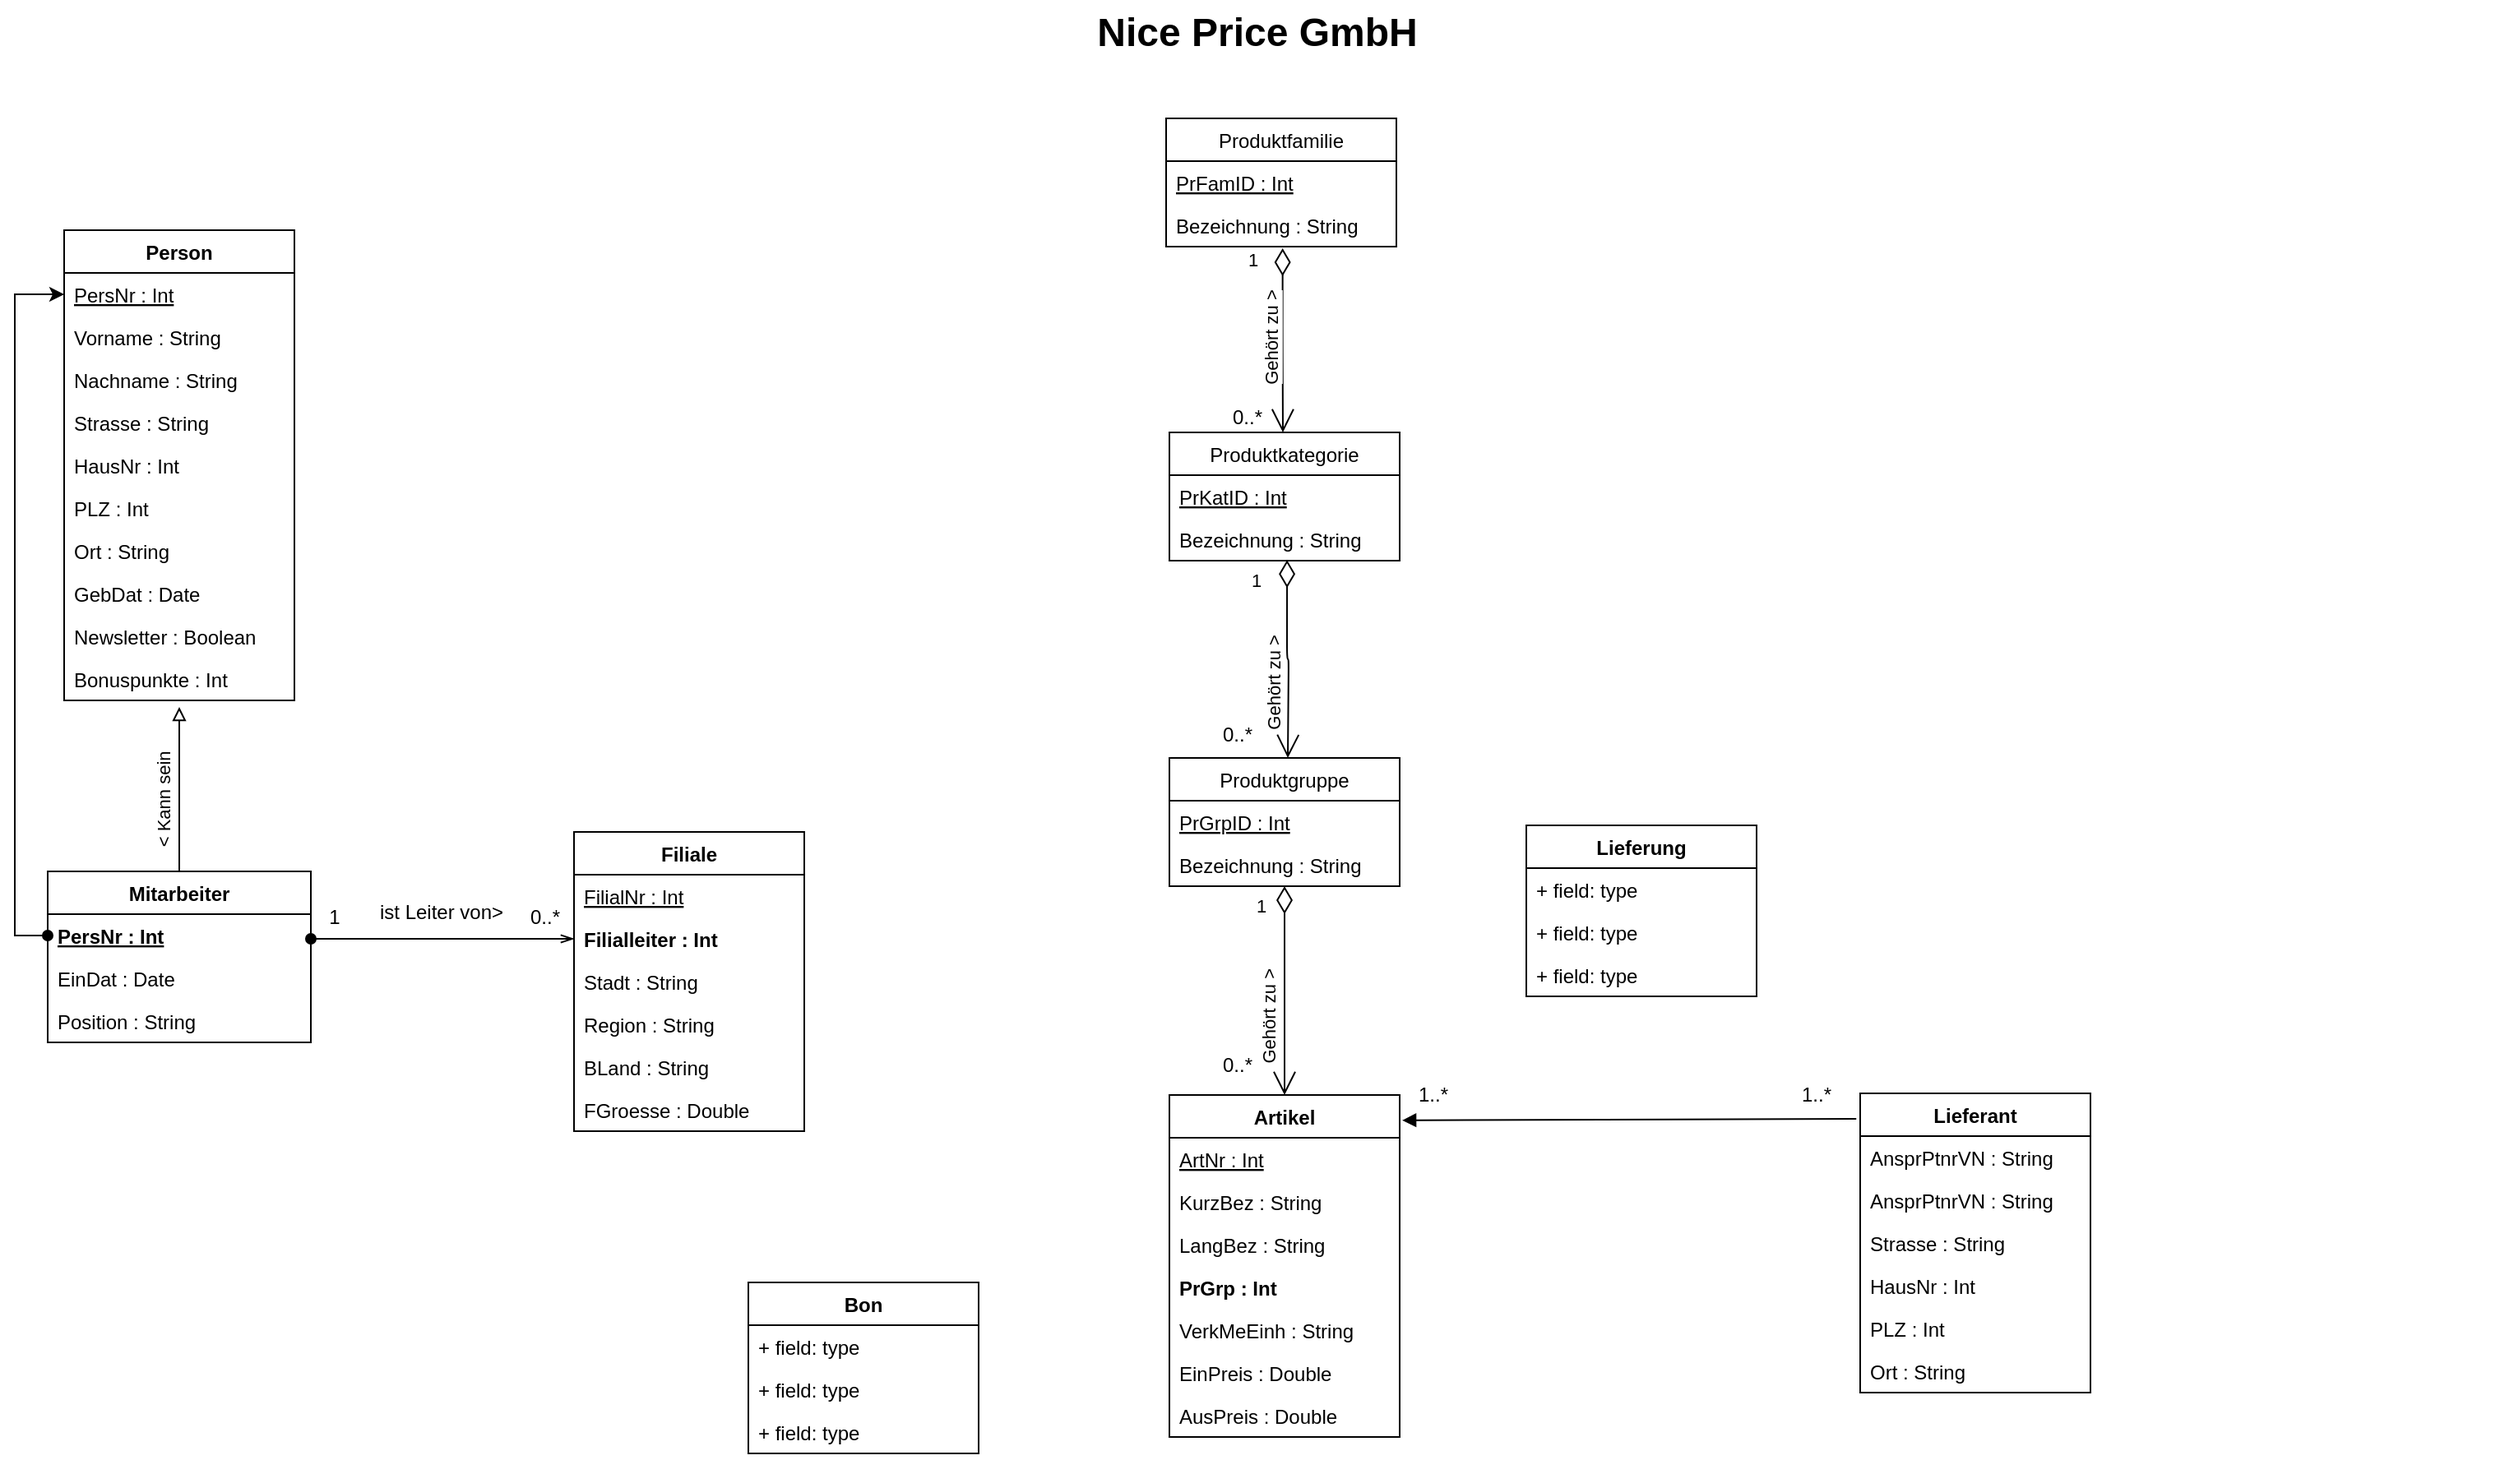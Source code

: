 <mxfile version="14.2.2" type="github">
  <diagram name="Page-1" id="929967ad-93f9-6ef4-fab6-5d389245f69c">
    <mxGraphModel dx="1038" dy="644" grid="0" gridSize="10" guides="1" tooltips="1" connect="1" arrows="1" fold="1" page="1" pageScale="1.5" pageWidth="1169" pageHeight="826" background="none" math="0" shadow="0">
      <root>
        <mxCell id="0" style=";html=1;" />
        <mxCell id="1" style=";html=1;" parent="0" />
        <mxCell id="1672d66443f91eb5-23" value="Nice Price GmbH" style="text;strokeColor=none;fillColor=none;html=1;fontSize=24;fontStyle=1;verticalAlign=middle;align=center;" parent="1" vertex="1">
          <mxGeometry x="120" y="40" width="1510" height="40" as="geometry" />
        </mxCell>
        <mxCell id="8arygwyD2eR_vRSd_eBa-1" value="Person" style="swimlane;fontStyle=1;childLayout=stackLayout;horizontal=1;startSize=26;fillColor=none;horizontalStack=0;resizeParent=1;resizeParentMax=0;resizeLast=0;collapsible=1;marginBottom=0;" parent="1" vertex="1">
          <mxGeometry x="150" y="180" width="140" height="286" as="geometry" />
        </mxCell>
        <mxCell id="8arygwyD2eR_vRSd_eBa-2" value="PersNr : Int" style="text;strokeColor=none;align=left;verticalAlign=top;spacingLeft=4;spacingRight=4;overflow=hidden;rotatable=0;points=[[0,0.5],[1,0.5]];portConstraint=eastwest;fontStyle=4;" parent="8arygwyD2eR_vRSd_eBa-1" vertex="1">
          <mxGeometry y="26" width="140" height="26" as="geometry" />
        </mxCell>
        <mxCell id="8arygwyD2eR_vRSd_eBa-3" value="Vorname : String" style="text;strokeColor=none;fillColor=none;align=left;verticalAlign=top;spacingLeft=4;spacingRight=4;overflow=hidden;rotatable=0;points=[[0,0.5],[1,0.5]];portConstraint=eastwest;" parent="8arygwyD2eR_vRSd_eBa-1" vertex="1">
          <mxGeometry y="52" width="140" height="26" as="geometry" />
        </mxCell>
        <mxCell id="8arygwyD2eR_vRSd_eBa-4" value="Nachname : String" style="text;strokeColor=none;fillColor=none;align=left;verticalAlign=top;spacingLeft=4;spacingRight=4;overflow=hidden;rotatable=0;points=[[0,0.5],[1,0.5]];portConstraint=eastwest;" parent="8arygwyD2eR_vRSd_eBa-1" vertex="1">
          <mxGeometry y="78" width="140" height="26" as="geometry" />
        </mxCell>
        <mxCell id="8arygwyD2eR_vRSd_eBa-5" value="Strasse : String" style="text;strokeColor=none;fillColor=none;align=left;verticalAlign=top;spacingLeft=4;spacingRight=4;overflow=hidden;rotatable=0;points=[[0,0.5],[1,0.5]];portConstraint=eastwest;" parent="8arygwyD2eR_vRSd_eBa-1" vertex="1">
          <mxGeometry y="104" width="140" height="26" as="geometry" />
        </mxCell>
        <mxCell id="8arygwyD2eR_vRSd_eBa-6" value="HausNr : Int" style="text;strokeColor=none;fillColor=none;align=left;verticalAlign=top;spacingLeft=4;spacingRight=4;overflow=hidden;rotatable=0;points=[[0,0.5],[1,0.5]];portConstraint=eastwest;" parent="8arygwyD2eR_vRSd_eBa-1" vertex="1">
          <mxGeometry y="130" width="140" height="26" as="geometry" />
        </mxCell>
        <mxCell id="8arygwyD2eR_vRSd_eBa-7" value="PLZ : Int" style="text;strokeColor=none;fillColor=none;align=left;verticalAlign=top;spacingLeft=4;spacingRight=4;overflow=hidden;rotatable=0;points=[[0,0.5],[1,0.5]];portConstraint=eastwest;" parent="8arygwyD2eR_vRSd_eBa-1" vertex="1">
          <mxGeometry y="156" width="140" height="26" as="geometry" />
        </mxCell>
        <mxCell id="8arygwyD2eR_vRSd_eBa-8" value="Ort : String" style="text;strokeColor=none;fillColor=none;align=left;verticalAlign=top;spacingLeft=4;spacingRight=4;overflow=hidden;rotatable=0;points=[[0,0.5],[1,0.5]];portConstraint=eastwest;" parent="8arygwyD2eR_vRSd_eBa-1" vertex="1">
          <mxGeometry y="182" width="140" height="26" as="geometry" />
        </mxCell>
        <mxCell id="8arygwyD2eR_vRSd_eBa-9" value="GebDat : Date" style="text;strokeColor=none;fillColor=none;align=left;verticalAlign=top;spacingLeft=4;spacingRight=4;overflow=hidden;rotatable=0;points=[[0,0.5],[1,0.5]];portConstraint=eastwest;" parent="8arygwyD2eR_vRSd_eBa-1" vertex="1">
          <mxGeometry y="208" width="140" height="26" as="geometry" />
        </mxCell>
        <mxCell id="8arygwyD2eR_vRSd_eBa-11" value="Newsletter : Boolean" style="text;strokeColor=none;fillColor=none;align=left;verticalAlign=top;spacingLeft=4;spacingRight=4;overflow=hidden;rotatable=0;points=[[0,0.5],[1,0.5]];portConstraint=eastwest;" parent="8arygwyD2eR_vRSd_eBa-1" vertex="1">
          <mxGeometry y="234" width="140" height="26" as="geometry" />
        </mxCell>
        <mxCell id="8arygwyD2eR_vRSd_eBa-12" value="Bonuspunkte : Int" style="text;strokeColor=none;fillColor=none;align=left;verticalAlign=top;spacingLeft=4;spacingRight=4;overflow=hidden;rotatable=0;points=[[0,0.5],[1,0.5]];portConstraint=eastwest;" parent="8arygwyD2eR_vRSd_eBa-1" vertex="1">
          <mxGeometry y="260" width="140" height="26" as="geometry" />
        </mxCell>
        <mxCell id="8arygwyD2eR_vRSd_eBa-62" value="" style="edgeStyle=orthogonalEdgeStyle;rounded=0;orthogonalLoop=1;jettySize=auto;html=1;endArrow=block;endFill=0;horizontal=0;" parent="1" source="8arygwyD2eR_vRSd_eBa-58" edge="1">
          <mxGeometry relative="1" as="geometry">
            <mxPoint x="220" y="470" as="targetPoint" />
          </mxGeometry>
        </mxCell>
        <mxCell id="8arygwyD2eR_vRSd_eBa-58" value="Mitarbeiter&#xa;" style="swimlane;fontStyle=1;align=center;verticalAlign=top;childLayout=stackLayout;horizontal=1;startSize=26;horizontalStack=0;resizeParent=1;resizeParentMax=0;resizeLast=0;collapsible=1;marginBottom=0;fillColor=none;" parent="1" vertex="1">
          <mxGeometry x="140" y="570" width="160" height="104" as="geometry" />
        </mxCell>
        <mxCell id="8arygwyD2eR_vRSd_eBa-63" value="PersNr : Int" style="text;strokeColor=none;fillColor=none;align=left;verticalAlign=top;spacingLeft=4;spacingRight=4;overflow=hidden;rotatable=0;points=[[0,0.5],[1,0.5]];portConstraint=eastwest;fontStyle=5" parent="8arygwyD2eR_vRSd_eBa-58" vertex="1">
          <mxGeometry y="26" width="160" height="26" as="geometry" />
        </mxCell>
        <mxCell id="8arygwyD2eR_vRSd_eBa-59" value="EinDat : Date" style="text;strokeColor=none;fillColor=none;align=left;verticalAlign=top;spacingLeft=4;spacingRight=4;overflow=hidden;rotatable=0;points=[[0,0.5],[1,0.5]];portConstraint=eastwest;" parent="8arygwyD2eR_vRSd_eBa-58" vertex="1">
          <mxGeometry y="52" width="160" height="26" as="geometry" />
        </mxCell>
        <mxCell id="8arygwyD2eR_vRSd_eBa-61" value="Position : String" style="text;strokeColor=none;fillColor=none;align=left;verticalAlign=top;spacingLeft=4;spacingRight=4;overflow=hidden;rotatable=0;points=[[0,0.5],[1,0.5]];portConstraint=eastwest;" parent="8arygwyD2eR_vRSd_eBa-58" vertex="1">
          <mxGeometry y="78" width="160" height="26" as="geometry" />
        </mxCell>
        <mxCell id="8arygwyD2eR_vRSd_eBa-65" style="edgeStyle=orthogonalEdgeStyle;rounded=0;orthogonalLoop=1;jettySize=auto;html=1;exitX=0;exitY=0.5;exitDx=0;exitDy=0;entryX=0;entryY=0.5;entryDx=0;entryDy=0;startArrow=oval;startFill=1;endArrow=classic;endFill=1;" parent="1" source="8arygwyD2eR_vRSd_eBa-63" target="8arygwyD2eR_vRSd_eBa-2" edge="1">
          <mxGeometry relative="1" as="geometry" />
        </mxCell>
        <mxCell id="8arygwyD2eR_vRSd_eBa-66" value="Filiale" style="swimlane;fontStyle=1;childLayout=stackLayout;horizontal=1;startSize=26;fillColor=none;horizontalStack=0;resizeParent=1;resizeParentMax=0;resizeLast=0;collapsible=1;marginBottom=0;" parent="1" vertex="1">
          <mxGeometry x="460" y="546" width="140" height="182" as="geometry" />
        </mxCell>
        <mxCell id="8arygwyD2eR_vRSd_eBa-67" value="FilialNr : Int" style="text;strokeColor=none;fillColor=none;align=left;verticalAlign=top;spacingLeft=4;spacingRight=4;overflow=hidden;rotatable=0;points=[[0,0.5],[1,0.5]];portConstraint=eastwest;fontStyle=4" parent="8arygwyD2eR_vRSd_eBa-66" vertex="1">
          <mxGeometry y="26" width="140" height="26" as="geometry" />
        </mxCell>
        <mxCell id="8arygwyD2eR_vRSd_eBa-68" value="Filialleiter : Int" style="text;strokeColor=none;fillColor=none;align=left;verticalAlign=top;spacingLeft=4;spacingRight=4;overflow=hidden;rotatable=0;points=[[0,0.5],[1,0.5]];portConstraint=eastwest;fontStyle=1" parent="8arygwyD2eR_vRSd_eBa-66" vertex="1">
          <mxGeometry y="52" width="140" height="26" as="geometry" />
        </mxCell>
        <mxCell id="8arygwyD2eR_vRSd_eBa-69" value="Stadt : String" style="text;strokeColor=none;fillColor=none;align=left;verticalAlign=top;spacingLeft=4;spacingRight=4;overflow=hidden;rotatable=0;points=[[0,0.5],[1,0.5]];portConstraint=eastwest;" parent="8arygwyD2eR_vRSd_eBa-66" vertex="1">
          <mxGeometry y="78" width="140" height="26" as="geometry" />
        </mxCell>
        <mxCell id="8arygwyD2eR_vRSd_eBa-82" value="Region : String" style="text;strokeColor=none;fillColor=none;align=left;verticalAlign=top;spacingLeft=4;spacingRight=4;overflow=hidden;rotatable=0;points=[[0,0.5],[1,0.5]];portConstraint=eastwest;" parent="8arygwyD2eR_vRSd_eBa-66" vertex="1">
          <mxGeometry y="104" width="140" height="26" as="geometry" />
        </mxCell>
        <mxCell id="8arygwyD2eR_vRSd_eBa-83" value="BLand : String" style="text;strokeColor=none;fillColor=none;align=left;verticalAlign=top;spacingLeft=4;spacingRight=4;overflow=hidden;rotatable=0;points=[[0,0.5],[1,0.5]];portConstraint=eastwest;" parent="8arygwyD2eR_vRSd_eBa-66" vertex="1">
          <mxGeometry y="130" width="140" height="26" as="geometry" />
        </mxCell>
        <mxCell id="8arygwyD2eR_vRSd_eBa-84" value="FGroesse : Double" style="text;strokeColor=none;fillColor=none;align=left;verticalAlign=top;spacingLeft=4;spacingRight=4;overflow=hidden;rotatable=0;points=[[0,0.5],[1,0.5]];portConstraint=eastwest;" parent="8arygwyD2eR_vRSd_eBa-66" vertex="1">
          <mxGeometry y="156" width="140" height="26" as="geometry" />
        </mxCell>
        <mxCell id="8arygwyD2eR_vRSd_eBa-85" value="Artikel" style="swimlane;fontStyle=1;childLayout=stackLayout;horizontal=1;startSize=26;fillColor=none;horizontalStack=0;resizeParent=1;resizeParentMax=0;resizeLast=0;collapsible=1;marginBottom=0;" parent="1" vertex="1">
          <mxGeometry x="822" y="706" width="140" height="208" as="geometry" />
        </mxCell>
        <mxCell id="8arygwyD2eR_vRSd_eBa-86" value="ArtNr : Int" style="text;strokeColor=none;fillColor=none;align=left;verticalAlign=top;spacingLeft=4;spacingRight=4;overflow=hidden;rotatable=0;points=[[0,0.5],[1,0.5]];portConstraint=eastwest;fontStyle=4" parent="8arygwyD2eR_vRSd_eBa-85" vertex="1">
          <mxGeometry y="26" width="140" height="26" as="geometry" />
        </mxCell>
        <mxCell id="8arygwyD2eR_vRSd_eBa-87" value="KurzBez : String" style="text;strokeColor=none;fillColor=none;align=left;verticalAlign=top;spacingLeft=4;spacingRight=4;overflow=hidden;rotatable=0;points=[[0,0.5],[1,0.5]];portConstraint=eastwest;" parent="8arygwyD2eR_vRSd_eBa-85" vertex="1">
          <mxGeometry y="52" width="140" height="26" as="geometry" />
        </mxCell>
        <mxCell id="8arygwyD2eR_vRSd_eBa-88" value="LangBez : String" style="text;strokeColor=none;fillColor=none;align=left;verticalAlign=top;spacingLeft=4;spacingRight=4;overflow=hidden;rotatable=0;points=[[0,0.5],[1,0.5]];portConstraint=eastwest;" parent="8arygwyD2eR_vRSd_eBa-85" vertex="1">
          <mxGeometry y="78" width="140" height="26" as="geometry" />
        </mxCell>
        <mxCell id="8arygwyD2eR_vRSd_eBa-89" value="PrGrp : Int&#xa;" style="text;strokeColor=none;fillColor=none;align=left;verticalAlign=top;spacingLeft=4;spacingRight=4;overflow=hidden;rotatable=0;points=[[0,0.5],[1,0.5]];portConstraint=eastwest;fontStyle=1" parent="8arygwyD2eR_vRSd_eBa-85" vertex="1">
          <mxGeometry y="104" width="140" height="26" as="geometry" />
        </mxCell>
        <mxCell id="trAWZlxjlA6zEB3Ep_1w-15" value="VerkMeEinh : String" style="text;strokeColor=none;fillColor=none;align=left;verticalAlign=top;spacingLeft=4;spacingRight=4;overflow=hidden;rotatable=0;points=[[0,0.5],[1,0.5]];portConstraint=eastwest;fontStyle=0" parent="8arygwyD2eR_vRSd_eBa-85" vertex="1">
          <mxGeometry y="130" width="140" height="26" as="geometry" />
        </mxCell>
        <mxCell id="trAWZlxjlA6zEB3Ep_1w-16" value="EinPreis : Double" style="text;strokeColor=none;fillColor=none;align=left;verticalAlign=top;spacingLeft=4;spacingRight=4;overflow=hidden;rotatable=0;points=[[0,0.5],[1,0.5]];portConstraint=eastwest;fontStyle=0" parent="8arygwyD2eR_vRSd_eBa-85" vertex="1">
          <mxGeometry y="156" width="140" height="26" as="geometry" />
        </mxCell>
        <mxCell id="trAWZlxjlA6zEB3Ep_1w-39" value="AusPreis : Double" style="text;strokeColor=none;fillColor=none;align=left;verticalAlign=top;spacingLeft=4;spacingRight=4;overflow=hidden;rotatable=0;points=[[0,0.5],[1,0.5]];portConstraint=eastwest;fontStyle=0" parent="8arygwyD2eR_vRSd_eBa-85" vertex="1">
          <mxGeometry y="182" width="140" height="26" as="geometry" />
        </mxCell>
        <mxCell id="8arygwyD2eR_vRSd_eBa-93" value="1" style="text;html=1;resizable=0;autosize=1;align=center;verticalAlign=middle;points=[];fillColor=none;strokeColor=none;rounded=0;" parent="1" vertex="1">
          <mxGeometry x="306" y="589" width="16" height="18" as="geometry" />
        </mxCell>
        <mxCell id="8arygwyD2eR_vRSd_eBa-94" value="0..*" style="text;html=1;resizable=0;autosize=1;align=center;verticalAlign=middle;points=[];fillColor=none;strokeColor=none;rounded=0;" parent="1" vertex="1">
          <mxGeometry x="428" y="589" width="28" height="18" as="geometry" />
        </mxCell>
        <mxCell id="8arygwyD2eR_vRSd_eBa-98" value="" style="endArrow=openThin;html=1;edgeStyle=orthogonalEdgeStyle;startArrow=oval;startFill=1;endFill=0;" parent="1" edge="1">
          <mxGeometry relative="1" as="geometry">
            <mxPoint x="300" y="611" as="sourcePoint" />
            <mxPoint x="460" y="611" as="targetPoint" />
          </mxGeometry>
        </mxCell>
        <mxCell id="8arygwyD2eR_vRSd_eBa-101" value="ist Leiter von&amp;gt;" style="text;html=1;resizable=0;autosize=1;align=center;verticalAlign=middle;points=[];fillColor=none;strokeColor=none;rounded=0;" parent="1" vertex="1">
          <mxGeometry x="336" y="586" width="85" height="18" as="geometry" />
        </mxCell>
        <mxCell id="8arygwyD2eR_vRSd_eBa-102" value="&lt;span style=&quot;font-size: 11px ; background-color: rgb(255 , 255 , 255)&quot;&gt;&amp;nbsp; &amp;lt; Kann sein&lt;/span&gt;" style="text;html=1;resizable=0;autosize=1;align=center;verticalAlign=middle;points=[];fillColor=none;strokeColor=none;rounded=0;horizontal=0;" parent="1" vertex="1">
          <mxGeometry x="173" y="521" width="75" height="18" as="geometry" />
        </mxCell>
        <mxCell id="trAWZlxjlA6zEB3Ep_1w-1" value="Produktfamilie" style="swimlane;fontStyle=0;childLayout=stackLayout;horizontal=1;startSize=26;fillColor=none;horizontalStack=0;resizeParent=1;resizeParentMax=0;resizeLast=0;collapsible=1;marginBottom=0;" parent="1" vertex="1">
          <mxGeometry x="820" y="112" width="140" height="78" as="geometry" />
        </mxCell>
        <mxCell id="trAWZlxjlA6zEB3Ep_1w-2" value="PrFamID : Int" style="text;strokeColor=none;fillColor=none;align=left;verticalAlign=top;spacingLeft=4;spacingRight=4;overflow=hidden;rotatable=0;points=[[0,0.5],[1,0.5]];portConstraint=eastwest;fontStyle=4" parent="trAWZlxjlA6zEB3Ep_1w-1" vertex="1">
          <mxGeometry y="26" width="140" height="26" as="geometry" />
        </mxCell>
        <mxCell id="trAWZlxjlA6zEB3Ep_1w-4" value="Bezeichnung : String" style="text;strokeColor=none;fillColor=none;align=left;verticalAlign=top;spacingLeft=4;spacingRight=4;overflow=hidden;rotatable=0;points=[[0,0.5],[1,0.5]];portConstraint=eastwest;" parent="trAWZlxjlA6zEB3Ep_1w-1" vertex="1">
          <mxGeometry y="52" width="140" height="26" as="geometry" />
        </mxCell>
        <mxCell id="trAWZlxjlA6zEB3Ep_1w-25" value="1" style="endArrow=open;html=1;endSize=12;startArrow=diamondThin;startSize=14;startFill=0;edgeStyle=orthogonalEdgeStyle;align=left;verticalAlign=bottom;horizontal=1;entryX=0.506;entryY=1.038;entryDx=0;entryDy=0;entryPerimeter=0;exitX=0.506;exitY=1.038;exitDx=0;exitDy=0;exitPerimeter=0;" parent="trAWZlxjlA6zEB3Ep_1w-1" source="trAWZlxjlA6zEB3Ep_1w-4" edge="1">
          <mxGeometry x="-0.714" y="-23" relative="1" as="geometry">
            <mxPoint x="421" y="133" as="sourcePoint" />
            <mxPoint x="71" y="191" as="targetPoint" />
            <mxPoint as="offset" />
          </mxGeometry>
        </mxCell>
        <mxCell id="trAWZlxjlA6zEB3Ep_1w-26" value="Gehört zu &amp;gt;" style="edgeLabel;html=1;align=center;verticalAlign=middle;resizable=0;points=[];horizontal=0;" parent="trAWZlxjlA6zEB3Ep_1w-25" vertex="1" connectable="0">
          <mxGeometry x="0.117" relative="1" as="geometry">
            <mxPoint x="-8" y="-7.22" as="offset" />
          </mxGeometry>
        </mxCell>
        <mxCell id="trAWZlxjlA6zEB3Ep_1w-5" value="Produktgruppe" style="swimlane;fontStyle=0;childLayout=stackLayout;horizontal=1;startSize=26;fillColor=none;horizontalStack=0;resizeParent=1;resizeParentMax=0;resizeLast=0;collapsible=1;marginBottom=0;" parent="1" vertex="1">
          <mxGeometry x="822" y="501" width="140" height="78" as="geometry" />
        </mxCell>
        <mxCell id="trAWZlxjlA6zEB3Ep_1w-6" value="PrGrpID : Int" style="text;strokeColor=none;fillColor=none;align=left;verticalAlign=top;spacingLeft=4;spacingRight=4;overflow=hidden;rotatable=0;points=[[0,0.5],[1,0.5]];portConstraint=eastwest;fontStyle=4" parent="trAWZlxjlA6zEB3Ep_1w-5" vertex="1">
          <mxGeometry y="26" width="140" height="26" as="geometry" />
        </mxCell>
        <mxCell id="trAWZlxjlA6zEB3Ep_1w-13" value="Bezeichnung : String" style="text;strokeColor=none;fillColor=none;align=left;verticalAlign=top;spacingLeft=4;spacingRight=4;overflow=hidden;rotatable=0;points=[[0,0.5],[1,0.5]];portConstraint=eastwest;" parent="trAWZlxjlA6zEB3Ep_1w-5" vertex="1">
          <mxGeometry y="52" width="140" height="26" as="geometry" />
        </mxCell>
        <mxCell id="trAWZlxjlA6zEB3Ep_1w-9" value="Produktkategorie" style="swimlane;fontStyle=0;childLayout=stackLayout;horizontal=1;startSize=26;fillColor=none;horizontalStack=0;resizeParent=1;resizeParentMax=0;resizeLast=0;collapsible=1;marginBottom=0;" parent="1" vertex="1">
          <mxGeometry x="822" y="303" width="140" height="78" as="geometry" />
        </mxCell>
        <mxCell id="trAWZlxjlA6zEB3Ep_1w-10" value="PrKatID : Int" style="text;strokeColor=none;fillColor=none;align=left;verticalAlign=top;spacingLeft=4;spacingRight=4;overflow=hidden;rotatable=0;points=[[0,0.5],[1,0.5]];portConstraint=eastwest;fontStyle=4" parent="trAWZlxjlA6zEB3Ep_1w-9" vertex="1">
          <mxGeometry y="26" width="140" height="26" as="geometry" />
        </mxCell>
        <mxCell id="trAWZlxjlA6zEB3Ep_1w-11" value="Bezeichnung : String" style="text;strokeColor=none;fillColor=none;align=left;verticalAlign=top;spacingLeft=4;spacingRight=4;overflow=hidden;rotatable=0;points=[[0,0.5],[1,0.5]];portConstraint=eastwest;" parent="trAWZlxjlA6zEB3Ep_1w-9" vertex="1">
          <mxGeometry y="52" width="140" height="26" as="geometry" />
        </mxCell>
        <mxCell id="trAWZlxjlA6zEB3Ep_1w-33" value="1" style="endArrow=open;html=1;endSize=12;startArrow=diamondThin;startSize=14;startFill=0;edgeStyle=orthogonalEdgeStyle;align=left;verticalAlign=bottom;horizontal=1;entryX=0.511;entryY=0.985;entryDx=0;entryDy=0;entryPerimeter=0;exitX=0.511;exitY=0.985;exitDx=0;exitDy=0;exitPerimeter=0;" parent="trAWZlxjlA6zEB3Ep_1w-9" source="trAWZlxjlA6zEB3Ep_1w-11" edge="1">
          <mxGeometry x="-0.646" y="-24" relative="1" as="geometry">
            <mxPoint x="67.5" y="85" as="sourcePoint" />
            <mxPoint x="72" y="198" as="targetPoint" />
            <mxPoint as="offset" />
          </mxGeometry>
        </mxCell>
        <mxCell id="trAWZlxjlA6zEB3Ep_1w-34" value="Gehört zu &amp;gt;" style="edgeLabel;html=1;align=center;verticalAlign=middle;resizable=0;points=[];horizontal=0;" parent="trAWZlxjlA6zEB3Ep_1w-33" vertex="1" connectable="0">
          <mxGeometry x="0.117" relative="1" as="geometry">
            <mxPoint x="-9.8" y="8.2" as="offset" />
          </mxGeometry>
        </mxCell>
        <mxCell id="trAWZlxjlA6zEB3Ep_1w-29" value="0..*" style="text;html=1;resizable=0;autosize=1;align=center;verticalAlign=middle;points=[];fillColor=none;strokeColor=none;rounded=0;" parent="1" vertex="1">
          <mxGeometry x="855" y="285" width="28" height="18" as="geometry" />
        </mxCell>
        <mxCell id="trAWZlxjlA6zEB3Ep_1w-35" value="0..*" style="text;html=1;resizable=0;autosize=1;align=center;verticalAlign=middle;points=[];fillColor=none;strokeColor=none;rounded=0;" parent="1" vertex="1">
          <mxGeometry x="849" y="478" width="28" height="18" as="geometry" />
        </mxCell>
        <mxCell id="trAWZlxjlA6zEB3Ep_1w-38" value="0..*" style="text;html=1;resizable=0;autosize=1;align=center;verticalAlign=middle;points=[];fillColor=none;strokeColor=none;rounded=0;" parent="1" vertex="1">
          <mxGeometry x="849" y="679" width="28" height="18" as="geometry" />
        </mxCell>
        <mxCell id="trAWZlxjlA6zEB3Ep_1w-36" value="1" style="endArrow=open;html=1;endSize=12;startArrow=diamondThin;startSize=14;startFill=0;edgeStyle=orthogonalEdgeStyle;align=left;verticalAlign=bottom;horizontal=1;exitX=0.5;exitY=1;exitDx=0;exitDy=0;exitPerimeter=0;" parent="1" source="trAWZlxjlA6zEB3Ep_1w-13" target="8arygwyD2eR_vRSd_eBa-85" edge="1">
          <mxGeometry x="-0.669" y="-19" relative="1" as="geometry">
            <mxPoint x="901" y="579" as="sourcePoint" />
            <mxPoint x="901" y="705" as="targetPoint" />
            <mxPoint as="offset" />
          </mxGeometry>
        </mxCell>
        <mxCell id="trAWZlxjlA6zEB3Ep_1w-37" value="Gehört zu &amp;gt;" style="edgeLabel;html=1;align=center;verticalAlign=middle;resizable=0;points=[];horizontal=0;" parent="trAWZlxjlA6zEB3Ep_1w-36" vertex="1" connectable="0">
          <mxGeometry x="0.117" relative="1" as="geometry">
            <mxPoint x="-9.8" y="8.2" as="offset" />
          </mxGeometry>
        </mxCell>
        <mxCell id="trAWZlxjlA6zEB3Ep_1w-40" value="Lieferant" style="swimlane;fontStyle=1;childLayout=stackLayout;horizontal=1;startSize=26;fillColor=none;horizontalStack=0;resizeParent=1;resizeParentMax=0;resizeLast=0;collapsible=1;marginBottom=0;" parent="1" vertex="1">
          <mxGeometry x="1242" y="705" width="140" height="182" as="geometry" />
        </mxCell>
        <mxCell id="trAWZlxjlA6zEB3Ep_1w-49" value="AnsprPtnrVN : String" style="text;strokeColor=none;fillColor=none;align=left;verticalAlign=top;spacingLeft=4;spacingRight=4;overflow=hidden;rotatable=0;points=[[0,0.5],[1,0.5]];portConstraint=eastwest;" parent="trAWZlxjlA6zEB3Ep_1w-40" vertex="1">
          <mxGeometry y="26" width="140" height="26" as="geometry" />
        </mxCell>
        <mxCell id="trAWZlxjlA6zEB3Ep_1w-50" value="AnsprPtnrVN : String" style="text;strokeColor=none;fillColor=none;align=left;verticalAlign=top;spacingLeft=4;spacingRight=4;overflow=hidden;rotatable=0;points=[[0,0.5],[1,0.5]];portConstraint=eastwest;" parent="trAWZlxjlA6zEB3Ep_1w-40" vertex="1">
          <mxGeometry y="52" width="140" height="26" as="geometry" />
        </mxCell>
        <mxCell id="trAWZlxjlA6zEB3Ep_1w-51" value="Strasse : String" style="text;strokeColor=none;fillColor=none;align=left;verticalAlign=top;spacingLeft=4;spacingRight=4;overflow=hidden;rotatable=0;points=[[0,0.5],[1,0.5]];portConstraint=eastwest;" parent="trAWZlxjlA6zEB3Ep_1w-40" vertex="1">
          <mxGeometry y="78" width="140" height="26" as="geometry" />
        </mxCell>
        <mxCell id="trAWZlxjlA6zEB3Ep_1w-52" value="HausNr : Int" style="text;strokeColor=none;fillColor=none;align=left;verticalAlign=top;spacingLeft=4;spacingRight=4;overflow=hidden;rotatable=0;points=[[0,0.5],[1,0.5]];portConstraint=eastwest;" parent="trAWZlxjlA6zEB3Ep_1w-40" vertex="1">
          <mxGeometry y="104" width="140" height="26" as="geometry" />
        </mxCell>
        <mxCell id="trAWZlxjlA6zEB3Ep_1w-53" value="PLZ : Int" style="text;strokeColor=none;fillColor=none;align=left;verticalAlign=top;spacingLeft=4;spacingRight=4;overflow=hidden;rotatable=0;points=[[0,0.5],[1,0.5]];portConstraint=eastwest;" parent="trAWZlxjlA6zEB3Ep_1w-40" vertex="1">
          <mxGeometry y="130" width="140" height="26" as="geometry" />
        </mxCell>
        <mxCell id="trAWZlxjlA6zEB3Ep_1w-54" value="Ort : String" style="text;strokeColor=none;fillColor=none;align=left;verticalAlign=top;spacingLeft=4;spacingRight=4;overflow=hidden;rotatable=0;points=[[0,0.5],[1,0.5]];portConstraint=eastwest;" parent="trAWZlxjlA6zEB3Ep_1w-40" vertex="1">
          <mxGeometry y="156" width="140" height="26" as="geometry" />
        </mxCell>
        <mxCell id="trAWZlxjlA6zEB3Ep_1w-44" value="Bon" style="swimlane;fontStyle=1;childLayout=stackLayout;horizontal=1;startSize=26;fillColor=none;horizontalStack=0;resizeParent=1;resizeParentMax=0;resizeLast=0;collapsible=1;marginBottom=0;" parent="1" vertex="1">
          <mxGeometry x="566" y="820" width="140" height="104" as="geometry" />
        </mxCell>
        <mxCell id="trAWZlxjlA6zEB3Ep_1w-45" value="+ field: type" style="text;strokeColor=none;fillColor=none;align=left;verticalAlign=top;spacingLeft=4;spacingRight=4;overflow=hidden;rotatable=0;points=[[0,0.5],[1,0.5]];portConstraint=eastwest;" parent="trAWZlxjlA6zEB3Ep_1w-44" vertex="1">
          <mxGeometry y="26" width="140" height="26" as="geometry" />
        </mxCell>
        <mxCell id="trAWZlxjlA6zEB3Ep_1w-46" value="+ field: type" style="text;strokeColor=none;fillColor=none;align=left;verticalAlign=top;spacingLeft=4;spacingRight=4;overflow=hidden;rotatable=0;points=[[0,0.5],[1,0.5]];portConstraint=eastwest;" parent="trAWZlxjlA6zEB3Ep_1w-44" vertex="1">
          <mxGeometry y="52" width="140" height="26" as="geometry" />
        </mxCell>
        <mxCell id="trAWZlxjlA6zEB3Ep_1w-47" value="+ field: type" style="text;strokeColor=none;fillColor=none;align=left;verticalAlign=top;spacingLeft=4;spacingRight=4;overflow=hidden;rotatable=0;points=[[0,0.5],[1,0.5]];portConstraint=eastwest;" parent="trAWZlxjlA6zEB3Ep_1w-44" vertex="1">
          <mxGeometry y="78" width="140" height="26" as="geometry" />
        </mxCell>
        <mxCell id="trAWZlxjlA6zEB3Ep_1w-58" value="" style="html=1;verticalAlign=bottom;endArrow=block;exitX=-0.017;exitY=0.085;exitDx=0;exitDy=0;exitPerimeter=0;entryX=1.011;entryY=0.074;entryDx=0;entryDy=0;entryPerimeter=0;" parent="1" source="trAWZlxjlA6zEB3Ep_1w-40" target="8arygwyD2eR_vRSd_eBa-85" edge="1">
          <mxGeometry width="80" relative="1" as="geometry">
            <mxPoint x="1209" y="941" as="sourcePoint" />
            <mxPoint x="1289" y="941" as="targetPoint" />
          </mxGeometry>
        </mxCell>
        <mxCell id="trAWZlxjlA6zEB3Ep_1w-59" value="1..*" style="text;html=1;resizable=0;autosize=1;align=center;verticalAlign=middle;points=[];fillColor=none;strokeColor=none;rounded=0;" parent="1" vertex="1">
          <mxGeometry x="1201" y="697" width="28" height="18" as="geometry" />
        </mxCell>
        <mxCell id="trAWZlxjlA6zEB3Ep_1w-60" value="1..*" style="text;html=1;align=center;verticalAlign=middle;resizable=0;points=[];autosize=1;" parent="1" vertex="1">
          <mxGeometry x="968" y="697" width="28" height="18" as="geometry" />
        </mxCell>
        <mxCell id="trAWZlxjlA6zEB3Ep_1w-62" value="Lieferung" style="swimlane;fontStyle=1;childLayout=stackLayout;horizontal=1;startSize=26;fillColor=none;horizontalStack=0;resizeParent=1;resizeParentMax=0;resizeLast=0;collapsible=1;marginBottom=0;" parent="1" vertex="1">
          <mxGeometry x="1039" y="542" width="140" height="104" as="geometry" />
        </mxCell>
        <mxCell id="trAWZlxjlA6zEB3Ep_1w-63" value="+ field: type" style="text;strokeColor=none;fillColor=none;align=left;verticalAlign=top;spacingLeft=4;spacingRight=4;overflow=hidden;rotatable=0;points=[[0,0.5],[1,0.5]];portConstraint=eastwest;" parent="trAWZlxjlA6zEB3Ep_1w-62" vertex="1">
          <mxGeometry y="26" width="140" height="26" as="geometry" />
        </mxCell>
        <mxCell id="trAWZlxjlA6zEB3Ep_1w-64" value="+ field: type" style="text;strokeColor=none;fillColor=none;align=left;verticalAlign=top;spacingLeft=4;spacingRight=4;overflow=hidden;rotatable=0;points=[[0,0.5],[1,0.5]];portConstraint=eastwest;" parent="trAWZlxjlA6zEB3Ep_1w-62" vertex="1">
          <mxGeometry y="52" width="140" height="26" as="geometry" />
        </mxCell>
        <mxCell id="trAWZlxjlA6zEB3Ep_1w-65" value="+ field: type" style="text;strokeColor=none;fillColor=none;align=left;verticalAlign=top;spacingLeft=4;spacingRight=4;overflow=hidden;rotatable=0;points=[[0,0.5],[1,0.5]];portConstraint=eastwest;" parent="trAWZlxjlA6zEB3Ep_1w-62" vertex="1">
          <mxGeometry y="78" width="140" height="26" as="geometry" />
        </mxCell>
      </root>
    </mxGraphModel>
  </diagram>
</mxfile>
